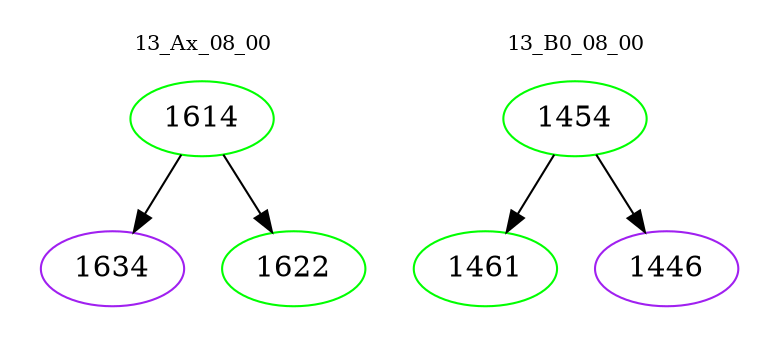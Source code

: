 digraph{
subgraph cluster_0 {
color = white
label = "13_Ax_08_00";
fontsize=10;
T0_1614 [label="1614", color="green"]
T0_1614 -> T0_1634 [color="black"]
T0_1634 [label="1634", color="purple"]
T0_1614 -> T0_1622 [color="black"]
T0_1622 [label="1622", color="green"]
}
subgraph cluster_1 {
color = white
label = "13_B0_08_00";
fontsize=10;
T1_1454 [label="1454", color="green"]
T1_1454 -> T1_1461 [color="black"]
T1_1461 [label="1461", color="green"]
T1_1454 -> T1_1446 [color="black"]
T1_1446 [label="1446", color="purple"]
}
}

